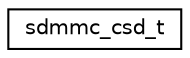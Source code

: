 digraph "Graphical Class Hierarchy"
{
 // LATEX_PDF_SIZE
  edge [fontname="Helvetica",fontsize="10",labelfontname="Helvetica",labelfontsize="10"];
  node [fontname="Helvetica",fontsize="10",shape=record];
  rankdir="LR";
  Node0 [label="sdmmc_csd_t",height=0.2,width=0.4,color="black", fillcolor="white", style="filled",URL="$unionsdmmc__csd__t.html",tooltip="CSD register (SD Memory Card and MMC)"];
}

